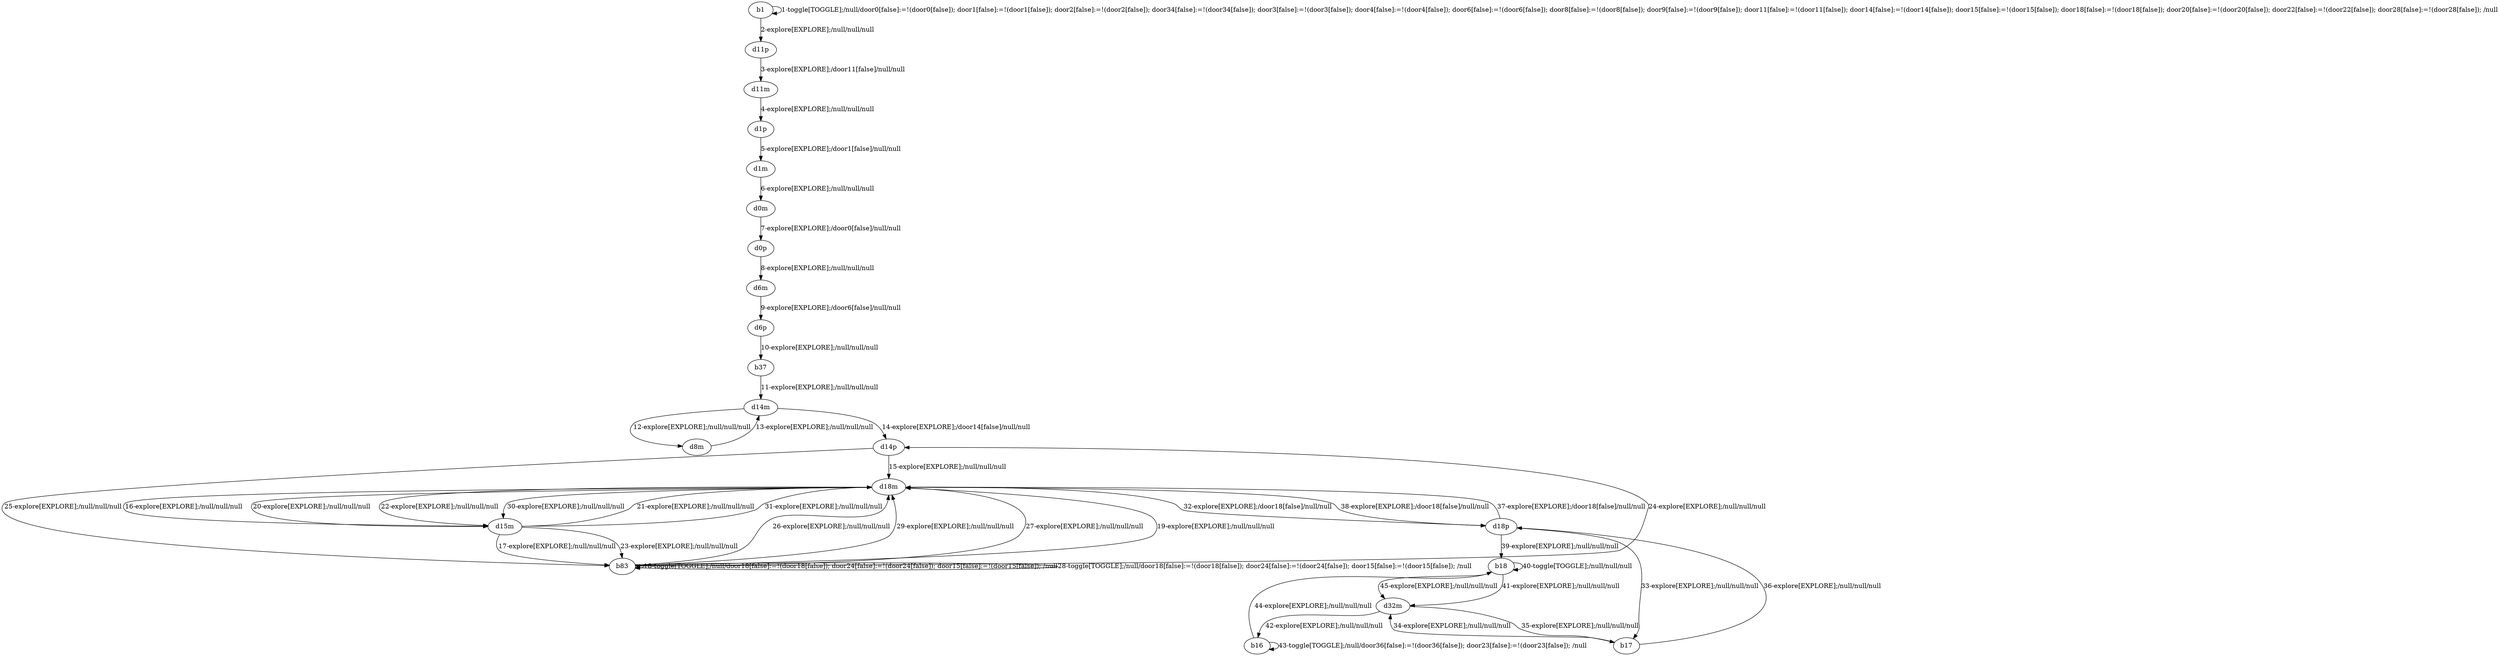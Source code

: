 # Total number of goals covered by this test: 1
# b16 --> b18

digraph g {
"b1" -> "b1" [label = "1-toggle[TOGGLE];/null/door0[false]:=!(door0[false]); door1[false]:=!(door1[false]); door2[false]:=!(door2[false]); door34[false]:=!(door34[false]); door3[false]:=!(door3[false]); door4[false]:=!(door4[false]); door6[false]:=!(door6[false]); door8[false]:=!(door8[false]); door9[false]:=!(door9[false]); door11[false]:=!(door11[false]); door14[false]:=!(door14[false]); door15[false]:=!(door15[false]); door18[false]:=!(door18[false]); door20[false]:=!(door20[false]); door22[false]:=!(door22[false]); door28[false]:=!(door28[false]); /null"];
"b1" -> "d11p" [label = "2-explore[EXPLORE];/null/null/null"];
"d11p" -> "d11m" [label = "3-explore[EXPLORE];/door11[false]/null/null"];
"d11m" -> "d1p" [label = "4-explore[EXPLORE];/null/null/null"];
"d1p" -> "d1m" [label = "5-explore[EXPLORE];/door1[false]/null/null"];
"d1m" -> "d0m" [label = "6-explore[EXPLORE];/null/null/null"];
"d0m" -> "d0p" [label = "7-explore[EXPLORE];/door0[false]/null/null"];
"d0p" -> "d6m" [label = "8-explore[EXPLORE];/null/null/null"];
"d6m" -> "d6p" [label = "9-explore[EXPLORE];/door6[false]/null/null"];
"d6p" -> "b37" [label = "10-explore[EXPLORE];/null/null/null"];
"b37" -> "d14m" [label = "11-explore[EXPLORE];/null/null/null"];
"d14m" -> "d8m" [label = "12-explore[EXPLORE];/null/null/null"];
"d8m" -> "d14m" [label = "13-explore[EXPLORE];/null/null/null"];
"d14m" -> "d14p" [label = "14-explore[EXPLORE];/door14[false]/null/null"];
"d14p" -> "d18m" [label = "15-explore[EXPLORE];/null/null/null"];
"d18m" -> "d15m" [label = "16-explore[EXPLORE];/null/null/null"];
"d15m" -> "b83" [label = "17-explore[EXPLORE];/null/null/null"];
"b83" -> "b83" [label = "18-toggle[TOGGLE];/null/door18[false]:=!(door18[false]); door24[false]:=!(door24[false]); door15[false]:=!(door15[false]); /null"];
"b83" -> "d18m" [label = "19-explore[EXPLORE];/null/null/null"];
"d18m" -> "d15m" [label = "20-explore[EXPLORE];/null/null/null"];
"d15m" -> "d18m" [label = "21-explore[EXPLORE];/null/null/null"];
"d18m" -> "d15m" [label = "22-explore[EXPLORE];/null/null/null"];
"d15m" -> "b83" [label = "23-explore[EXPLORE];/null/null/null"];
"b83" -> "d14p" [label = "24-explore[EXPLORE];/null/null/null"];
"d14p" -> "b83" [label = "25-explore[EXPLORE];/null/null/null"];
"b83" -> "d18m" [label = "26-explore[EXPLORE];/null/null/null"];
"d18m" -> "b83" [label = "27-explore[EXPLORE];/null/null/null"];
"b83" -> "b83" [label = "28-toggle[TOGGLE];/null/door18[false]:=!(door18[false]); door24[false]:=!(door24[false]); door15[false]:=!(door15[false]); /null"];
"b83" -> "d18m" [label = "29-explore[EXPLORE];/null/null/null"];
"d18m" -> "d15m" [label = "30-explore[EXPLORE];/null/null/null"];
"d15m" -> "d18m" [label = "31-explore[EXPLORE];/null/null/null"];
"d18m" -> "d18p" [label = "32-explore[EXPLORE];/door18[false]/null/null"];
"d18p" -> "b17" [label = "33-explore[EXPLORE];/null/null/null"];
"b17" -> "d32m" [label = "34-explore[EXPLORE];/null/null/null"];
"d32m" -> "b17" [label = "35-explore[EXPLORE];/null/null/null"];
"b17" -> "d18p" [label = "36-explore[EXPLORE];/null/null/null"];
"d18p" -> "d18m" [label = "37-explore[EXPLORE];/door18[false]/null/null"];
"d18m" -> "d18p" [label = "38-explore[EXPLORE];/door18[false]/null/null"];
"d18p" -> "b18" [label = "39-explore[EXPLORE];/null/null/null"];
"b18" -> "b18" [label = "40-toggle[TOGGLE];/null/null/null"];
"b18" -> "d32m" [label = "41-explore[EXPLORE];/null/null/null"];
"d32m" -> "b16" [label = "42-explore[EXPLORE];/null/null/null"];
"b16" -> "b16" [label = "43-toggle[TOGGLE];/null/door36[false]:=!(door36[false]); door23[false]:=!(door23[false]); /null"];
"b16" -> "b18" [label = "44-explore[EXPLORE];/null/null/null"];
"b18" -> "d32m" [label = "45-explore[EXPLORE];/null/null/null"];
}
